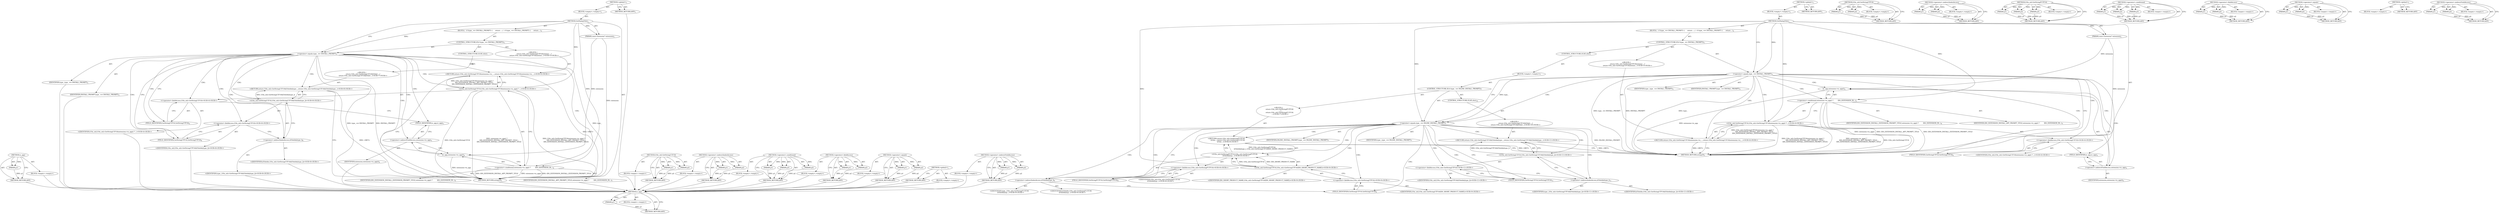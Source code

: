 digraph "&lt;operator&gt;.indirectFieldAccess" {
vulnerable_100 [label=<(METHOD,is_app)>];
vulnerable_101 [label=<(PARAM,p1)>];
vulnerable_102 [label=<(BLOCK,&lt;empty&gt;,&lt;empty&gt;)>];
vulnerable_103 [label=<(METHOD_RETURN,ANY)>];
vulnerable_6 [label=<(METHOD,&lt;global&gt;)<SUB>1</SUB>>];
vulnerable_7 [label=<(BLOCK,&lt;empty&gt;,&lt;empty&gt;)<SUB>1</SUB>>];
vulnerable_8 [label=<(METHOD,GetDialogTitle)<SUB>1</SUB>>];
vulnerable_9 [label=<(PARAM,const Extension* extension)<SUB>2</SUB>>];
vulnerable_10 [label=<(BLOCK,{
  if (type_ == INSTALL_PROMPT) {
     return ...,{
  if (type_ == INSTALL_PROMPT) {
     return ...)<SUB>2</SUB>>];
vulnerable_11 [label=<(CONTROL_STRUCTURE,IF,if (type_ == INSTALL_PROMPT))<SUB>3</SUB>>];
vulnerable_12 [label=<(&lt;operator&gt;.equals,type_ == INSTALL_PROMPT)<SUB>3</SUB>>];
vulnerable_13 [label=<(IDENTIFIER,type_,type_ == INSTALL_PROMPT)<SUB>3</SUB>>];
vulnerable_14 [label=<(IDENTIFIER,INSTALL_PROMPT,type_ == INSTALL_PROMPT)<SUB>3</SUB>>];
vulnerable_15 [label="<(BLOCK,{
     return l10n_util::GetStringUTF16(extensi...,{
     return l10n_util::GetStringUTF16(extensi...)<SUB>3</SUB>>"];
vulnerable_16 [label="<(RETURN,return l10n_util::GetStringUTF16(extension-&gt;is_...,return l10n_util::GetStringUTF16(extension-&gt;is_...)<SUB>4</SUB>>"];
vulnerable_17 [label="<(l10n_util.GetStringUTF16,l10n_util::GetStringUTF16(extension-&gt;is_app() ?...)<SUB>4</SUB>>"];
vulnerable_18 [label="<(&lt;operator&gt;.fieldAccess,l10n_util::GetStringUTF16)<SUB>4</SUB>>"];
vulnerable_19 [label="<(IDENTIFIER,l10n_util,l10n_util::GetStringUTF16(extension-&gt;is_app() ?...)<SUB>4</SUB>>"];
vulnerable_20 [label=<(FIELD_IDENTIFIER,GetStringUTF16,GetStringUTF16)<SUB>4</SUB>>];
vulnerable_21 [label=<(&lt;operator&gt;.conditional,extension-&gt;is_app() ?
         IDS_EXTENSION_IN...)<SUB>4</SUB>>];
vulnerable_22 [label=<(is_app,extension-&gt;is_app())<SUB>4</SUB>>];
vulnerable_23 [label=<(&lt;operator&gt;.indirectFieldAccess,extension-&gt;is_app)<SUB>4</SUB>>];
vulnerable_24 [label=<(IDENTIFIER,extension,extension-&gt;is_app())<SUB>4</SUB>>];
vulnerable_25 [label=<(FIELD_IDENTIFIER,is_app,is_app)<SUB>4</SUB>>];
vulnerable_26 [label=<(IDENTIFIER,IDS_EXTENSION_INSTALL_APP_PROMPT_TITLE,extension-&gt;is_app() ?
         IDS_EXTENSION_IN...)<SUB>5</SUB>>];
vulnerable_27 [label=<(IDENTIFIER,IDS_EXTENSION_INSTALL_EXTENSION_PROMPT_TITLE,extension-&gt;is_app() ?
         IDS_EXTENSION_IN...)<SUB>6</SUB>>];
vulnerable_28 [label=<(CONTROL_STRUCTURE,ELSE,else)<SUB>7</SUB>>];
vulnerable_29 [label=<(BLOCK,&lt;empty&gt;,&lt;empty&gt;)<SUB>7</SUB>>];
vulnerable_30 [label=<(CONTROL_STRUCTURE,IF,if (type_ == INLINE_INSTALL_PROMPT))<SUB>7</SUB>>];
vulnerable_31 [label=<(&lt;operator&gt;.equals,type_ == INLINE_INSTALL_PROMPT)<SUB>7</SUB>>];
vulnerable_32 [label=<(IDENTIFIER,type_,type_ == INLINE_INSTALL_PROMPT)<SUB>7</SUB>>];
vulnerable_33 [label=<(IDENTIFIER,INLINE_INSTALL_PROMPT,type_ == INLINE_INSTALL_PROMPT)<SUB>7</SUB>>];
vulnerable_34 [label="<(BLOCK,{
    return l10n_util::GetStringFUTF16(
      ...,{
    return l10n_util::GetStringFUTF16(
      ...)<SUB>7</SUB>>"];
vulnerable_35 [label="<(RETURN,return l10n_util::GetStringFUTF16(
      kTitle...,return l10n_util::GetStringFUTF16(
      kTitle...)<SUB>8</SUB>>"];
vulnerable_36 [label="<(l10n_util.GetStringFUTF16,l10n_util::GetStringFUTF16(
      kTitleIds[typ...)<SUB>8</SUB>>"];
vulnerable_37 [label="<(&lt;operator&gt;.fieldAccess,l10n_util::GetStringFUTF16)<SUB>8</SUB>>"];
vulnerable_38 [label="<(IDENTIFIER,l10n_util,l10n_util::GetStringFUTF16(
      kTitleIds[typ...)<SUB>8</SUB>>"];
vulnerable_39 [label=<(FIELD_IDENTIFIER,GetStringFUTF16,GetStringFUTF16)<SUB>8</SUB>>];
vulnerable_40 [label=<(&lt;operator&gt;.indirectIndexAccess,kTitleIds[type_])<SUB>9</SUB>>];
vulnerable_41 [label="<(IDENTIFIER,kTitleIds,l10n_util::GetStringFUTF16(
      kTitleIds[typ...)<SUB>9</SUB>>"];
vulnerable_42 [label="<(IDENTIFIER,type_,l10n_util::GetStringFUTF16(
      kTitleIds[typ...)<SUB>9</SUB>>"];
vulnerable_43 [label="<(l10n_util.GetStringUTF16,l10n_util::GetStringUTF16(IDS_SHORT_PRODUCT_NAME))<SUB>9</SUB>>"];
vulnerable_44 [label="<(&lt;operator&gt;.fieldAccess,l10n_util::GetStringUTF16)<SUB>9</SUB>>"];
vulnerable_45 [label="<(IDENTIFIER,l10n_util,l10n_util::GetStringUTF16(IDS_SHORT_PRODUCT_NAME))<SUB>9</SUB>>"];
vulnerable_46 [label=<(FIELD_IDENTIFIER,GetStringUTF16,GetStringUTF16)<SUB>9</SUB>>];
vulnerable_47 [label="<(IDENTIFIER,IDS_SHORT_PRODUCT_NAME,l10n_util::GetStringUTF16(IDS_SHORT_PRODUCT_NAME))<SUB>9</SUB>>"];
vulnerable_48 [label=<(CONTROL_STRUCTURE,ELSE,else)<SUB>10</SUB>>];
vulnerable_49 [label="<(BLOCK,{
     return l10n_util::GetStringUTF16(kTitleI...,{
     return l10n_util::GetStringUTF16(kTitleI...)<SUB>10</SUB>>"];
vulnerable_50 [label="<(RETURN,return l10n_util::GetStringUTF16(kTitleIds[type...,return l10n_util::GetStringUTF16(kTitleIds[type...)<SUB>11</SUB>>"];
vulnerable_51 [label="<(l10n_util.GetStringUTF16,l10n_util::GetStringUTF16(kTitleIds[type_]))<SUB>11</SUB>>"];
vulnerable_52 [label="<(&lt;operator&gt;.fieldAccess,l10n_util::GetStringUTF16)<SUB>11</SUB>>"];
vulnerable_53 [label="<(IDENTIFIER,l10n_util,l10n_util::GetStringUTF16(kTitleIds[type_]))<SUB>11</SUB>>"];
vulnerable_54 [label=<(FIELD_IDENTIFIER,GetStringUTF16,GetStringUTF16)<SUB>11</SUB>>];
vulnerable_55 [label=<(&lt;operator&gt;.indirectIndexAccess,kTitleIds[type_])<SUB>11</SUB>>];
vulnerable_56 [label="<(IDENTIFIER,kTitleIds,l10n_util::GetStringUTF16(kTitleIds[type_]))<SUB>11</SUB>>"];
vulnerable_57 [label="<(IDENTIFIER,type_,l10n_util::GetStringUTF16(kTitleIds[type_]))<SUB>11</SUB>>"];
vulnerable_58 [label=<(METHOD_RETURN,string16)<SUB>1</SUB>>];
vulnerable_60 [label=<(METHOD_RETURN,ANY)<SUB>1</SUB>>];
vulnerable_84 [label=<(METHOD,l10n_util.GetStringUTF16)>];
vulnerable_85 [label=<(PARAM,p1)>];
vulnerable_86 [label=<(PARAM,p2)>];
vulnerable_87 [label=<(BLOCK,&lt;empty&gt;,&lt;empty&gt;)>];
vulnerable_88 [label=<(METHOD_RETURN,ANY)>];
vulnerable_115 [label=<(METHOD,&lt;operator&gt;.indirectIndexAccess)>];
vulnerable_116 [label=<(PARAM,p1)>];
vulnerable_117 [label=<(PARAM,p2)>];
vulnerable_118 [label=<(BLOCK,&lt;empty&gt;,&lt;empty&gt;)>];
vulnerable_119 [label=<(METHOD_RETURN,ANY)>];
vulnerable_109 [label=<(METHOD,l10n_util.GetStringFUTF16)>];
vulnerable_110 [label=<(PARAM,p1)>];
vulnerable_111 [label=<(PARAM,p2)>];
vulnerable_112 [label=<(PARAM,p3)>];
vulnerable_113 [label=<(BLOCK,&lt;empty&gt;,&lt;empty&gt;)>];
vulnerable_114 [label=<(METHOD_RETURN,ANY)>];
vulnerable_94 [label=<(METHOD,&lt;operator&gt;.conditional)>];
vulnerable_95 [label=<(PARAM,p1)>];
vulnerable_96 [label=<(PARAM,p2)>];
vulnerable_97 [label=<(PARAM,p3)>];
vulnerable_98 [label=<(BLOCK,&lt;empty&gt;,&lt;empty&gt;)>];
vulnerable_99 [label=<(METHOD_RETURN,ANY)>];
vulnerable_89 [label=<(METHOD,&lt;operator&gt;.fieldAccess)>];
vulnerable_90 [label=<(PARAM,p1)>];
vulnerable_91 [label=<(PARAM,p2)>];
vulnerable_92 [label=<(BLOCK,&lt;empty&gt;,&lt;empty&gt;)>];
vulnerable_93 [label=<(METHOD_RETURN,ANY)>];
vulnerable_79 [label=<(METHOD,&lt;operator&gt;.equals)>];
vulnerable_80 [label=<(PARAM,p1)>];
vulnerable_81 [label=<(PARAM,p2)>];
vulnerable_82 [label=<(BLOCK,&lt;empty&gt;,&lt;empty&gt;)>];
vulnerable_83 [label=<(METHOD_RETURN,ANY)>];
vulnerable_73 [label=<(METHOD,&lt;global&gt;)<SUB>1</SUB>>];
vulnerable_74 [label=<(BLOCK,&lt;empty&gt;,&lt;empty&gt;)>];
vulnerable_75 [label=<(METHOD_RETURN,ANY)>];
vulnerable_104 [label=<(METHOD,&lt;operator&gt;.indirectFieldAccess)>];
vulnerable_105 [label=<(PARAM,p1)>];
vulnerable_106 [label=<(PARAM,p2)>];
vulnerable_107 [label=<(BLOCK,&lt;empty&gt;,&lt;empty&gt;)>];
vulnerable_108 [label=<(METHOD_RETURN,ANY)>];
fixed_78 [label=<(METHOD,is_app)>];
fixed_79 [label=<(PARAM,p1)>];
fixed_80 [label=<(BLOCK,&lt;empty&gt;,&lt;empty&gt;)>];
fixed_81 [label=<(METHOD_RETURN,ANY)>];
fixed_6 [label=<(METHOD,&lt;global&gt;)<SUB>1</SUB>>];
fixed_7 [label=<(BLOCK,&lt;empty&gt;,&lt;empty&gt;)<SUB>1</SUB>>];
fixed_8 [label=<(METHOD,GetDialogTitle)<SUB>1</SUB>>];
fixed_9 [label=<(PARAM,const Extension* extension)<SUB>2</SUB>>];
fixed_10 [label=<(BLOCK,{
  if (type_ == INSTALL_PROMPT) {
     return ...,{
  if (type_ == INSTALL_PROMPT) {
     return ...)<SUB>2</SUB>>];
fixed_11 [label=<(CONTROL_STRUCTURE,IF,if (type_ == INSTALL_PROMPT))<SUB>3</SUB>>];
fixed_12 [label=<(&lt;operator&gt;.equals,type_ == INSTALL_PROMPT)<SUB>3</SUB>>];
fixed_13 [label=<(IDENTIFIER,type_,type_ == INSTALL_PROMPT)<SUB>3</SUB>>];
fixed_14 [label=<(IDENTIFIER,INSTALL_PROMPT,type_ == INSTALL_PROMPT)<SUB>3</SUB>>];
fixed_15 [label="<(BLOCK,{
     return l10n_util::GetStringUTF16(extensi...,{
     return l10n_util::GetStringUTF16(extensi...)<SUB>3</SUB>>"];
fixed_16 [label="<(RETURN,return l10n_util::GetStringUTF16(extension-&gt;is_...,return l10n_util::GetStringUTF16(extension-&gt;is_...)<SUB>4</SUB>>"];
fixed_17 [label="<(l10n_util.GetStringUTF16,l10n_util::GetStringUTF16(extension-&gt;is_app() ?...)<SUB>4</SUB>>"];
fixed_18 [label="<(&lt;operator&gt;.fieldAccess,l10n_util::GetStringUTF16)<SUB>4</SUB>>"];
fixed_19 [label="<(IDENTIFIER,l10n_util,l10n_util::GetStringUTF16(extension-&gt;is_app() ?...)<SUB>4</SUB>>"];
fixed_20 [label=<(FIELD_IDENTIFIER,GetStringUTF16,GetStringUTF16)<SUB>4</SUB>>];
fixed_21 [label=<(&lt;operator&gt;.conditional,extension-&gt;is_app() ?
         IDS_EXTENSION_IN...)<SUB>4</SUB>>];
fixed_22 [label=<(is_app,extension-&gt;is_app())<SUB>4</SUB>>];
fixed_23 [label=<(&lt;operator&gt;.indirectFieldAccess,extension-&gt;is_app)<SUB>4</SUB>>];
fixed_24 [label=<(IDENTIFIER,extension,extension-&gt;is_app())<SUB>4</SUB>>];
fixed_25 [label=<(FIELD_IDENTIFIER,is_app,is_app)<SUB>4</SUB>>];
fixed_26 [label=<(IDENTIFIER,IDS_EXTENSION_INSTALL_APP_PROMPT_TITLE,extension-&gt;is_app() ?
         IDS_EXTENSION_IN...)<SUB>5</SUB>>];
fixed_27 [label=<(IDENTIFIER,IDS_EXTENSION_INSTALL_EXTENSION_PROMPT_TITLE,extension-&gt;is_app() ?
         IDS_EXTENSION_IN...)<SUB>6</SUB>>];
fixed_28 [label=<(CONTROL_STRUCTURE,ELSE,else)<SUB>7</SUB>>];
fixed_29 [label="<(BLOCK,{
     return l10n_util::GetStringUTF16(kTitleI...,{
     return l10n_util::GetStringUTF16(kTitleI...)<SUB>7</SUB>>"];
fixed_30 [label="<(RETURN,return l10n_util::GetStringUTF16(kTitleIds[type...,return l10n_util::GetStringUTF16(kTitleIds[type...)<SUB>8</SUB>>"];
fixed_31 [label="<(l10n_util.GetStringUTF16,l10n_util::GetStringUTF16(kTitleIds[type_]))<SUB>8</SUB>>"];
fixed_32 [label="<(&lt;operator&gt;.fieldAccess,l10n_util::GetStringUTF16)<SUB>8</SUB>>"];
fixed_33 [label="<(IDENTIFIER,l10n_util,l10n_util::GetStringUTF16(kTitleIds[type_]))<SUB>8</SUB>>"];
fixed_34 [label=<(FIELD_IDENTIFIER,GetStringUTF16,GetStringUTF16)<SUB>8</SUB>>];
fixed_35 [label=<(&lt;operator&gt;.indirectIndexAccess,kTitleIds[type_])<SUB>8</SUB>>];
fixed_36 [label="<(IDENTIFIER,kTitleIds,l10n_util::GetStringUTF16(kTitleIds[type_]))<SUB>8</SUB>>"];
fixed_37 [label="<(IDENTIFIER,type_,l10n_util::GetStringUTF16(kTitleIds[type_]))<SUB>8</SUB>>"];
fixed_38 [label=<(METHOD_RETURN,string16)<SUB>1</SUB>>];
fixed_40 [label=<(METHOD_RETURN,ANY)<SUB>1</SUB>>];
fixed_62 [label=<(METHOD,l10n_util.GetStringUTF16)>];
fixed_63 [label=<(PARAM,p1)>];
fixed_64 [label=<(PARAM,p2)>];
fixed_65 [label=<(BLOCK,&lt;empty&gt;,&lt;empty&gt;)>];
fixed_66 [label=<(METHOD_RETURN,ANY)>];
fixed_87 [label=<(METHOD,&lt;operator&gt;.indirectIndexAccess)>];
fixed_88 [label=<(PARAM,p1)>];
fixed_89 [label=<(PARAM,p2)>];
fixed_90 [label=<(BLOCK,&lt;empty&gt;,&lt;empty&gt;)>];
fixed_91 [label=<(METHOD_RETURN,ANY)>];
fixed_72 [label=<(METHOD,&lt;operator&gt;.conditional)>];
fixed_73 [label=<(PARAM,p1)>];
fixed_74 [label=<(PARAM,p2)>];
fixed_75 [label=<(PARAM,p3)>];
fixed_76 [label=<(BLOCK,&lt;empty&gt;,&lt;empty&gt;)>];
fixed_77 [label=<(METHOD_RETURN,ANY)>];
fixed_67 [label=<(METHOD,&lt;operator&gt;.fieldAccess)>];
fixed_68 [label=<(PARAM,p1)>];
fixed_69 [label=<(PARAM,p2)>];
fixed_70 [label=<(BLOCK,&lt;empty&gt;,&lt;empty&gt;)>];
fixed_71 [label=<(METHOD_RETURN,ANY)>];
fixed_57 [label=<(METHOD,&lt;operator&gt;.equals)>];
fixed_58 [label=<(PARAM,p1)>];
fixed_59 [label=<(PARAM,p2)>];
fixed_60 [label=<(BLOCK,&lt;empty&gt;,&lt;empty&gt;)>];
fixed_61 [label=<(METHOD_RETURN,ANY)>];
fixed_51 [label=<(METHOD,&lt;global&gt;)<SUB>1</SUB>>];
fixed_52 [label=<(BLOCK,&lt;empty&gt;,&lt;empty&gt;)>];
fixed_53 [label=<(METHOD_RETURN,ANY)>];
fixed_82 [label=<(METHOD,&lt;operator&gt;.indirectFieldAccess)>];
fixed_83 [label=<(PARAM,p1)>];
fixed_84 [label=<(PARAM,p2)>];
fixed_85 [label=<(BLOCK,&lt;empty&gt;,&lt;empty&gt;)>];
fixed_86 [label=<(METHOD_RETURN,ANY)>];
vulnerable_100 -> vulnerable_101  [key=0, label="AST: "];
vulnerable_100 -> vulnerable_101  [key=1, label="DDG: "];
vulnerable_100 -> vulnerable_102  [key=0, label="AST: "];
vulnerable_100 -> vulnerable_103  [key=0, label="AST: "];
vulnerable_100 -> vulnerable_103  [key=1, label="CFG: "];
vulnerable_101 -> vulnerable_103  [key=0, label="DDG: p1"];
vulnerable_6 -> vulnerable_7  [key=0, label="AST: "];
vulnerable_6 -> vulnerable_60  [key=0, label="AST: "];
vulnerable_6 -> vulnerable_60  [key=1, label="CFG: "];
vulnerable_7 -> vulnerable_8  [key=0, label="AST: "];
vulnerable_8 -> vulnerable_9  [key=0, label="AST: "];
vulnerable_8 -> vulnerable_9  [key=1, label="DDG: "];
vulnerable_8 -> vulnerable_10  [key=0, label="AST: "];
vulnerable_8 -> vulnerable_58  [key=0, label="AST: "];
vulnerable_8 -> vulnerable_12  [key=0, label="CFG: "];
vulnerable_8 -> vulnerable_12  [key=1, label="DDG: "];
vulnerable_8 -> vulnerable_17  [key=0, label="DDG: "];
vulnerable_8 -> vulnerable_21  [key=0, label="DDG: "];
vulnerable_8 -> vulnerable_31  [key=0, label="DDG: "];
vulnerable_8 -> vulnerable_43  [key=0, label="DDG: "];
vulnerable_9 -> vulnerable_58  [key=0, label="DDG: extension"];
vulnerable_9 -> vulnerable_22  [key=0, label="DDG: extension"];
vulnerable_10 -> vulnerable_11  [key=0, label="AST: "];
vulnerable_11 -> vulnerable_12  [key=0, label="AST: "];
vulnerable_11 -> vulnerable_15  [key=0, label="AST: "];
vulnerable_11 -> vulnerable_28  [key=0, label="AST: "];
vulnerable_12 -> vulnerable_13  [key=0, label="AST: "];
vulnerable_12 -> vulnerable_14  [key=0, label="AST: "];
vulnerable_12 -> vulnerable_20  [key=0, label="CFG: "];
vulnerable_12 -> vulnerable_20  [key=1, label="CDG: "];
vulnerable_12 -> vulnerable_31  [key=0, label="CFG: "];
vulnerable_12 -> vulnerable_31  [key=1, label="DDG: type_"];
vulnerable_12 -> vulnerable_31  [key=2, label="CDG: "];
vulnerable_12 -> vulnerable_58  [key=0, label="DDG: type_"];
vulnerable_12 -> vulnerable_58  [key=1, label="DDG: type_ == INSTALL_PROMPT"];
vulnerable_12 -> vulnerable_58  [key=2, label="DDG: INSTALL_PROMPT"];
vulnerable_12 -> vulnerable_16  [key=0, label="CDG: "];
vulnerable_12 -> vulnerable_17  [key=0, label="CDG: "];
vulnerable_12 -> vulnerable_21  [key=0, label="CDG: "];
vulnerable_12 -> vulnerable_23  [key=0, label="CDG: "];
vulnerable_12 -> vulnerable_25  [key=0, label="CDG: "];
vulnerable_12 -> vulnerable_22  [key=0, label="CDG: "];
vulnerable_12 -> vulnerable_18  [key=0, label="CDG: "];
vulnerable_15 -> vulnerable_16  [key=0, label="AST: "];
vulnerable_16 -> vulnerable_17  [key=0, label="AST: "];
vulnerable_16 -> vulnerable_58  [key=0, label="CFG: "];
vulnerable_16 -> vulnerable_58  [key=1, label="DDG: &lt;RET&gt;"];
vulnerable_17 -> vulnerable_18  [key=0, label="AST: "];
vulnerable_17 -> vulnerable_21  [key=0, label="AST: "];
vulnerable_17 -> vulnerable_16  [key=0, label="CFG: "];
vulnerable_17 -> vulnerable_16  [key=1, label="DDG: l10n_util::GetStringUTF16(extension-&gt;is_app() ?
         IDS_EXTENSION_INSTALL_APP_PROMPT_TITLE :
         IDS_EXTENSION_INSTALL_EXTENSION_PROMPT_TITLE)"];
vulnerable_17 -> vulnerable_58  [key=0, label="DDG: l10n_util::GetStringUTF16"];
vulnerable_17 -> vulnerable_58  [key=1, label="DDG: extension-&gt;is_app() ?
         IDS_EXTENSION_INSTALL_APP_PROMPT_TITLE :
         IDS_EXTENSION_INSTALL_EXTENSION_PROMPT_TITLE"];
vulnerable_17 -> vulnerable_58  [key=2, label="DDG: l10n_util::GetStringUTF16(extension-&gt;is_app() ?
         IDS_EXTENSION_INSTALL_APP_PROMPT_TITLE :
         IDS_EXTENSION_INSTALL_EXTENSION_PROMPT_TITLE)"];
vulnerable_18 -> vulnerable_19  [key=0, label="AST: "];
vulnerable_18 -> vulnerable_20  [key=0, label="AST: "];
vulnerable_18 -> vulnerable_25  [key=0, label="CFG: "];
vulnerable_20 -> vulnerable_18  [key=0, label="CFG: "];
vulnerable_21 -> vulnerable_22  [key=0, label="AST: "];
vulnerable_21 -> vulnerable_26  [key=0, label="AST: "];
vulnerable_21 -> vulnerable_27  [key=0, label="AST: "];
vulnerable_21 -> vulnerable_17  [key=0, label="CFG: "];
vulnerable_21 -> vulnerable_58  [key=0, label="DDG: extension-&gt;is_app()"];
vulnerable_21 -> vulnerable_58  [key=1, label="DDG: IDS_EXTENSION_INSTALL_EXTENSION_PROMPT_TITLE"];
vulnerable_21 -> vulnerable_58  [key=2, label="DDG: IDS_EXTENSION_INSTALL_APP_PROMPT_TITLE"];
vulnerable_22 -> vulnerable_23  [key=0, label="AST: "];
vulnerable_22 -> vulnerable_21  [key=0, label="CFG: "];
vulnerable_22 -> vulnerable_58  [key=0, label="DDG: extension-&gt;is_app"];
vulnerable_23 -> vulnerable_24  [key=0, label="AST: "];
vulnerable_23 -> vulnerable_25  [key=0, label="AST: "];
vulnerable_23 -> vulnerable_22  [key=0, label="CFG: "];
vulnerable_25 -> vulnerable_23  [key=0, label="CFG: "];
vulnerable_28 -> vulnerable_29  [key=0, label="AST: "];
vulnerable_29 -> vulnerable_30  [key=0, label="AST: "];
vulnerable_30 -> vulnerable_31  [key=0, label="AST: "];
vulnerable_30 -> vulnerable_34  [key=0, label="AST: "];
vulnerable_30 -> vulnerable_48  [key=0, label="AST: "];
vulnerable_31 -> vulnerable_32  [key=0, label="AST: "];
vulnerable_31 -> vulnerable_33  [key=0, label="AST: "];
vulnerable_31 -> vulnerable_39  [key=0, label="CFG: "];
vulnerable_31 -> vulnerable_39  [key=1, label="CDG: "];
vulnerable_31 -> vulnerable_54  [key=0, label="CFG: "];
vulnerable_31 -> vulnerable_54  [key=1, label="CDG: "];
vulnerable_31 -> vulnerable_58  [key=0, label="DDG: INLINE_INSTALL_PROMPT"];
vulnerable_31 -> vulnerable_51  [key=0, label="CDG: "];
vulnerable_31 -> vulnerable_36  [key=0, label="CDG: "];
vulnerable_31 -> vulnerable_52  [key=0, label="CDG: "];
vulnerable_31 -> vulnerable_37  [key=0, label="CDG: "];
vulnerable_31 -> vulnerable_46  [key=0, label="CDG: "];
vulnerable_31 -> vulnerable_40  [key=0, label="CDG: "];
vulnerable_31 -> vulnerable_50  [key=0, label="CDG: "];
vulnerable_31 -> vulnerable_44  [key=0, label="CDG: "];
vulnerable_31 -> vulnerable_35  [key=0, label="CDG: "];
vulnerable_31 -> vulnerable_55  [key=0, label="CDG: "];
vulnerable_31 -> vulnerable_43  [key=0, label="CDG: "];
vulnerable_34 -> vulnerable_35  [key=0, label="AST: "];
vulnerable_35 -> vulnerable_36  [key=0, label="AST: "];
vulnerable_35 -> vulnerable_58  [key=0, label="CFG: "];
vulnerable_35 -> vulnerable_58  [key=1, label="DDG: &lt;RET&gt;"];
vulnerable_36 -> vulnerable_37  [key=0, label="AST: "];
vulnerable_36 -> vulnerable_40  [key=0, label="AST: "];
vulnerable_36 -> vulnerable_43  [key=0, label="AST: "];
vulnerable_36 -> vulnerable_35  [key=0, label="CFG: "];
vulnerable_36 -> vulnerable_35  [key=1, label="DDG: l10n_util::GetStringFUTF16(
      kTitleIds[type_], l10n_util::GetStringUTF16(IDS_SHORT_PRODUCT_NAME))"];
vulnerable_37 -> vulnerable_38  [key=0, label="AST: "];
vulnerable_37 -> vulnerable_39  [key=0, label="AST: "];
vulnerable_37 -> vulnerable_40  [key=0, label="CFG: "];
vulnerable_39 -> vulnerable_37  [key=0, label="CFG: "];
vulnerable_40 -> vulnerable_41  [key=0, label="AST: "];
vulnerable_40 -> vulnerable_42  [key=0, label="AST: "];
vulnerable_40 -> vulnerable_46  [key=0, label="CFG: "];
vulnerable_43 -> vulnerable_44  [key=0, label="AST: "];
vulnerable_43 -> vulnerable_47  [key=0, label="AST: "];
vulnerable_43 -> vulnerable_36  [key=0, label="CFG: "];
vulnerable_43 -> vulnerable_36  [key=1, label="DDG: l10n_util::GetStringUTF16"];
vulnerable_43 -> vulnerable_36  [key=2, label="DDG: IDS_SHORT_PRODUCT_NAME"];
vulnerable_44 -> vulnerable_45  [key=0, label="AST: "];
vulnerable_44 -> vulnerable_46  [key=0, label="AST: "];
vulnerable_44 -> vulnerable_43  [key=0, label="CFG: "];
vulnerable_46 -> vulnerable_44  [key=0, label="CFG: "];
vulnerable_48 -> vulnerable_49  [key=0, label="AST: "];
vulnerable_49 -> vulnerable_50  [key=0, label="AST: "];
vulnerable_50 -> vulnerable_51  [key=0, label="AST: "];
vulnerable_50 -> vulnerable_58  [key=0, label="CFG: "];
vulnerable_50 -> vulnerable_58  [key=1, label="DDG: &lt;RET&gt;"];
vulnerable_51 -> vulnerable_52  [key=0, label="AST: "];
vulnerable_51 -> vulnerable_55  [key=0, label="AST: "];
vulnerable_51 -> vulnerable_50  [key=0, label="CFG: "];
vulnerable_51 -> vulnerable_50  [key=1, label="DDG: l10n_util::GetStringUTF16(kTitleIds[type_])"];
vulnerable_52 -> vulnerable_53  [key=0, label="AST: "];
vulnerable_52 -> vulnerable_54  [key=0, label="AST: "];
vulnerable_52 -> vulnerable_55  [key=0, label="CFG: "];
vulnerable_54 -> vulnerable_52  [key=0, label="CFG: "];
vulnerable_55 -> vulnerable_56  [key=0, label="AST: "];
vulnerable_55 -> vulnerable_57  [key=0, label="AST: "];
vulnerable_55 -> vulnerable_51  [key=0, label="CFG: "];
vulnerable_84 -> vulnerable_85  [key=0, label="AST: "];
vulnerable_84 -> vulnerable_85  [key=1, label="DDG: "];
vulnerable_84 -> vulnerable_87  [key=0, label="AST: "];
vulnerable_84 -> vulnerable_86  [key=0, label="AST: "];
vulnerable_84 -> vulnerable_86  [key=1, label="DDG: "];
vulnerable_84 -> vulnerable_88  [key=0, label="AST: "];
vulnerable_84 -> vulnerable_88  [key=1, label="CFG: "];
vulnerable_85 -> vulnerable_88  [key=0, label="DDG: p1"];
vulnerable_86 -> vulnerable_88  [key=0, label="DDG: p2"];
vulnerable_115 -> vulnerable_116  [key=0, label="AST: "];
vulnerable_115 -> vulnerable_116  [key=1, label="DDG: "];
vulnerable_115 -> vulnerable_118  [key=0, label="AST: "];
vulnerable_115 -> vulnerable_117  [key=0, label="AST: "];
vulnerable_115 -> vulnerable_117  [key=1, label="DDG: "];
vulnerable_115 -> vulnerable_119  [key=0, label="AST: "];
vulnerable_115 -> vulnerable_119  [key=1, label="CFG: "];
vulnerable_116 -> vulnerable_119  [key=0, label="DDG: p1"];
vulnerable_117 -> vulnerable_119  [key=0, label="DDG: p2"];
vulnerable_109 -> vulnerable_110  [key=0, label="AST: "];
vulnerable_109 -> vulnerable_110  [key=1, label="DDG: "];
vulnerable_109 -> vulnerable_113  [key=0, label="AST: "];
vulnerable_109 -> vulnerable_111  [key=0, label="AST: "];
vulnerable_109 -> vulnerable_111  [key=1, label="DDG: "];
vulnerable_109 -> vulnerable_114  [key=0, label="AST: "];
vulnerable_109 -> vulnerable_114  [key=1, label="CFG: "];
vulnerable_109 -> vulnerable_112  [key=0, label="AST: "];
vulnerable_109 -> vulnerable_112  [key=1, label="DDG: "];
vulnerable_110 -> vulnerable_114  [key=0, label="DDG: p1"];
vulnerable_111 -> vulnerable_114  [key=0, label="DDG: p2"];
vulnerable_112 -> vulnerable_114  [key=0, label="DDG: p3"];
vulnerable_94 -> vulnerable_95  [key=0, label="AST: "];
vulnerable_94 -> vulnerable_95  [key=1, label="DDG: "];
vulnerable_94 -> vulnerable_98  [key=0, label="AST: "];
vulnerable_94 -> vulnerable_96  [key=0, label="AST: "];
vulnerable_94 -> vulnerable_96  [key=1, label="DDG: "];
vulnerable_94 -> vulnerable_99  [key=0, label="AST: "];
vulnerable_94 -> vulnerable_99  [key=1, label="CFG: "];
vulnerable_94 -> vulnerable_97  [key=0, label="AST: "];
vulnerable_94 -> vulnerable_97  [key=1, label="DDG: "];
vulnerable_95 -> vulnerable_99  [key=0, label="DDG: p1"];
vulnerable_96 -> vulnerable_99  [key=0, label="DDG: p2"];
vulnerable_97 -> vulnerable_99  [key=0, label="DDG: p3"];
vulnerable_89 -> vulnerable_90  [key=0, label="AST: "];
vulnerable_89 -> vulnerable_90  [key=1, label="DDG: "];
vulnerable_89 -> vulnerable_92  [key=0, label="AST: "];
vulnerable_89 -> vulnerable_91  [key=0, label="AST: "];
vulnerable_89 -> vulnerable_91  [key=1, label="DDG: "];
vulnerable_89 -> vulnerable_93  [key=0, label="AST: "];
vulnerable_89 -> vulnerable_93  [key=1, label="CFG: "];
vulnerable_90 -> vulnerable_93  [key=0, label="DDG: p1"];
vulnerable_91 -> vulnerable_93  [key=0, label="DDG: p2"];
vulnerable_79 -> vulnerable_80  [key=0, label="AST: "];
vulnerable_79 -> vulnerable_80  [key=1, label="DDG: "];
vulnerable_79 -> vulnerable_82  [key=0, label="AST: "];
vulnerable_79 -> vulnerable_81  [key=0, label="AST: "];
vulnerable_79 -> vulnerable_81  [key=1, label="DDG: "];
vulnerable_79 -> vulnerable_83  [key=0, label="AST: "];
vulnerable_79 -> vulnerable_83  [key=1, label="CFG: "];
vulnerable_80 -> vulnerable_83  [key=0, label="DDG: p1"];
vulnerable_81 -> vulnerable_83  [key=0, label="DDG: p2"];
vulnerable_73 -> vulnerable_74  [key=0, label="AST: "];
vulnerable_73 -> vulnerable_75  [key=0, label="AST: "];
vulnerable_73 -> vulnerable_75  [key=1, label="CFG: "];
vulnerable_104 -> vulnerable_105  [key=0, label="AST: "];
vulnerable_104 -> vulnerable_105  [key=1, label="DDG: "];
vulnerable_104 -> vulnerable_107  [key=0, label="AST: "];
vulnerable_104 -> vulnerable_106  [key=0, label="AST: "];
vulnerable_104 -> vulnerable_106  [key=1, label="DDG: "];
vulnerable_104 -> vulnerable_108  [key=0, label="AST: "];
vulnerable_104 -> vulnerable_108  [key=1, label="CFG: "];
vulnerable_105 -> vulnerable_108  [key=0, label="DDG: p1"];
vulnerable_106 -> vulnerable_108  [key=0, label="DDG: p2"];
fixed_78 -> fixed_79  [key=0, label="AST: "];
fixed_78 -> fixed_79  [key=1, label="DDG: "];
fixed_78 -> fixed_80  [key=0, label="AST: "];
fixed_78 -> fixed_81  [key=0, label="AST: "];
fixed_78 -> fixed_81  [key=1, label="CFG: "];
fixed_79 -> fixed_81  [key=0, label="DDG: p1"];
fixed_80 -> vulnerable_100  [key=0];
fixed_81 -> vulnerable_100  [key=0];
fixed_6 -> fixed_7  [key=0, label="AST: "];
fixed_6 -> fixed_40  [key=0, label="AST: "];
fixed_6 -> fixed_40  [key=1, label="CFG: "];
fixed_7 -> fixed_8  [key=0, label="AST: "];
fixed_8 -> fixed_9  [key=0, label="AST: "];
fixed_8 -> fixed_9  [key=1, label="DDG: "];
fixed_8 -> fixed_10  [key=0, label="AST: "];
fixed_8 -> fixed_38  [key=0, label="AST: "];
fixed_8 -> fixed_12  [key=0, label="CFG: "];
fixed_8 -> fixed_12  [key=1, label="DDG: "];
fixed_8 -> fixed_17  [key=0, label="DDG: "];
fixed_8 -> fixed_21  [key=0, label="DDG: "];
fixed_9 -> fixed_38  [key=0, label="DDG: extension"];
fixed_9 -> fixed_22  [key=0, label="DDG: extension"];
fixed_10 -> fixed_11  [key=0, label="AST: "];
fixed_11 -> fixed_12  [key=0, label="AST: "];
fixed_11 -> fixed_15  [key=0, label="AST: "];
fixed_11 -> fixed_28  [key=0, label="AST: "];
fixed_12 -> fixed_13  [key=0, label="AST: "];
fixed_12 -> fixed_14  [key=0, label="AST: "];
fixed_12 -> fixed_20  [key=0, label="CFG: "];
fixed_12 -> fixed_20  [key=1, label="CDG: "];
fixed_12 -> fixed_34  [key=0, label="CFG: "];
fixed_12 -> fixed_34  [key=1, label="CDG: "];
fixed_12 -> fixed_38  [key=0, label="DDG: type_"];
fixed_12 -> fixed_38  [key=1, label="DDG: type_ == INSTALL_PROMPT"];
fixed_12 -> fixed_38  [key=2, label="DDG: INSTALL_PROMPT"];
fixed_12 -> fixed_16  [key=0, label="CDG: "];
fixed_12 -> fixed_17  [key=0, label="CDG: "];
fixed_12 -> fixed_30  [key=0, label="CDG: "];
fixed_12 -> fixed_21  [key=0, label="CDG: "];
fixed_12 -> fixed_32  [key=0, label="CDG: "];
fixed_12 -> fixed_18  [key=0, label="CDG: "];
fixed_12 -> fixed_23  [key=0, label="CDG: "];
fixed_12 -> fixed_35  [key=0, label="CDG: "];
fixed_12 -> fixed_25  [key=0, label="CDG: "];
fixed_12 -> fixed_22  [key=0, label="CDG: "];
fixed_12 -> fixed_31  [key=0, label="CDG: "];
fixed_13 -> vulnerable_100  [key=0];
fixed_14 -> vulnerable_100  [key=0];
fixed_15 -> fixed_16  [key=0, label="AST: "];
fixed_16 -> fixed_17  [key=0, label="AST: "];
fixed_16 -> fixed_38  [key=0, label="CFG: "];
fixed_16 -> fixed_38  [key=1, label="DDG: &lt;RET&gt;"];
fixed_17 -> fixed_18  [key=0, label="AST: "];
fixed_17 -> fixed_21  [key=0, label="AST: "];
fixed_17 -> fixed_16  [key=0, label="CFG: "];
fixed_17 -> fixed_16  [key=1, label="DDG: l10n_util::GetStringUTF16(extension-&gt;is_app() ?
         IDS_EXTENSION_INSTALL_APP_PROMPT_TITLE :
         IDS_EXTENSION_INSTALL_EXTENSION_PROMPT_TITLE)"];
fixed_17 -> fixed_38  [key=0, label="DDG: l10n_util::GetStringUTF16"];
fixed_17 -> fixed_38  [key=1, label="DDG: extension-&gt;is_app() ?
         IDS_EXTENSION_INSTALL_APP_PROMPT_TITLE :
         IDS_EXTENSION_INSTALL_EXTENSION_PROMPT_TITLE"];
fixed_17 -> fixed_38  [key=2, label="DDG: l10n_util::GetStringUTF16(extension-&gt;is_app() ?
         IDS_EXTENSION_INSTALL_APP_PROMPT_TITLE :
         IDS_EXTENSION_INSTALL_EXTENSION_PROMPT_TITLE)"];
fixed_18 -> fixed_19  [key=0, label="AST: "];
fixed_18 -> fixed_20  [key=0, label="AST: "];
fixed_18 -> fixed_25  [key=0, label="CFG: "];
fixed_19 -> vulnerable_100  [key=0];
fixed_20 -> fixed_18  [key=0, label="CFG: "];
fixed_21 -> fixed_22  [key=0, label="AST: "];
fixed_21 -> fixed_26  [key=0, label="AST: "];
fixed_21 -> fixed_27  [key=0, label="AST: "];
fixed_21 -> fixed_17  [key=0, label="CFG: "];
fixed_21 -> fixed_38  [key=0, label="DDG: extension-&gt;is_app()"];
fixed_21 -> fixed_38  [key=1, label="DDG: IDS_EXTENSION_INSTALL_EXTENSION_PROMPT_TITLE"];
fixed_21 -> fixed_38  [key=2, label="DDG: IDS_EXTENSION_INSTALL_APP_PROMPT_TITLE"];
fixed_22 -> fixed_23  [key=0, label="AST: "];
fixed_22 -> fixed_21  [key=0, label="CFG: "];
fixed_22 -> fixed_38  [key=0, label="DDG: extension-&gt;is_app"];
fixed_23 -> fixed_24  [key=0, label="AST: "];
fixed_23 -> fixed_25  [key=0, label="AST: "];
fixed_23 -> fixed_22  [key=0, label="CFG: "];
fixed_24 -> vulnerable_100  [key=0];
fixed_25 -> fixed_23  [key=0, label="CFG: "];
fixed_26 -> vulnerable_100  [key=0];
fixed_27 -> vulnerable_100  [key=0];
fixed_28 -> fixed_29  [key=0, label="AST: "];
fixed_29 -> fixed_30  [key=0, label="AST: "];
fixed_30 -> fixed_31  [key=0, label="AST: "];
fixed_30 -> fixed_38  [key=0, label="CFG: "];
fixed_30 -> fixed_38  [key=1, label="DDG: &lt;RET&gt;"];
fixed_31 -> fixed_32  [key=0, label="AST: "];
fixed_31 -> fixed_35  [key=0, label="AST: "];
fixed_31 -> fixed_30  [key=0, label="CFG: "];
fixed_31 -> fixed_30  [key=1, label="DDG: l10n_util::GetStringUTF16(kTitleIds[type_])"];
fixed_32 -> fixed_33  [key=0, label="AST: "];
fixed_32 -> fixed_34  [key=0, label="AST: "];
fixed_32 -> fixed_35  [key=0, label="CFG: "];
fixed_33 -> vulnerable_100  [key=0];
fixed_34 -> fixed_32  [key=0, label="CFG: "];
fixed_35 -> fixed_36  [key=0, label="AST: "];
fixed_35 -> fixed_37  [key=0, label="AST: "];
fixed_35 -> fixed_31  [key=0, label="CFG: "];
fixed_36 -> vulnerable_100  [key=0];
fixed_37 -> vulnerable_100  [key=0];
fixed_38 -> vulnerable_100  [key=0];
fixed_40 -> vulnerable_100  [key=0];
fixed_62 -> fixed_63  [key=0, label="AST: "];
fixed_62 -> fixed_63  [key=1, label="DDG: "];
fixed_62 -> fixed_65  [key=0, label="AST: "];
fixed_62 -> fixed_64  [key=0, label="AST: "];
fixed_62 -> fixed_64  [key=1, label="DDG: "];
fixed_62 -> fixed_66  [key=0, label="AST: "];
fixed_62 -> fixed_66  [key=1, label="CFG: "];
fixed_63 -> fixed_66  [key=0, label="DDG: p1"];
fixed_64 -> fixed_66  [key=0, label="DDG: p2"];
fixed_65 -> vulnerable_100  [key=0];
fixed_66 -> vulnerable_100  [key=0];
fixed_87 -> fixed_88  [key=0, label="AST: "];
fixed_87 -> fixed_88  [key=1, label="DDG: "];
fixed_87 -> fixed_90  [key=0, label="AST: "];
fixed_87 -> fixed_89  [key=0, label="AST: "];
fixed_87 -> fixed_89  [key=1, label="DDG: "];
fixed_87 -> fixed_91  [key=0, label="AST: "];
fixed_87 -> fixed_91  [key=1, label="CFG: "];
fixed_88 -> fixed_91  [key=0, label="DDG: p1"];
fixed_89 -> fixed_91  [key=0, label="DDG: p2"];
fixed_90 -> vulnerable_100  [key=0];
fixed_91 -> vulnerable_100  [key=0];
fixed_72 -> fixed_73  [key=0, label="AST: "];
fixed_72 -> fixed_73  [key=1, label="DDG: "];
fixed_72 -> fixed_76  [key=0, label="AST: "];
fixed_72 -> fixed_74  [key=0, label="AST: "];
fixed_72 -> fixed_74  [key=1, label="DDG: "];
fixed_72 -> fixed_77  [key=0, label="AST: "];
fixed_72 -> fixed_77  [key=1, label="CFG: "];
fixed_72 -> fixed_75  [key=0, label="AST: "];
fixed_72 -> fixed_75  [key=1, label="DDG: "];
fixed_73 -> fixed_77  [key=0, label="DDG: p1"];
fixed_74 -> fixed_77  [key=0, label="DDG: p2"];
fixed_75 -> fixed_77  [key=0, label="DDG: p3"];
fixed_76 -> vulnerable_100  [key=0];
fixed_77 -> vulnerable_100  [key=0];
fixed_67 -> fixed_68  [key=0, label="AST: "];
fixed_67 -> fixed_68  [key=1, label="DDG: "];
fixed_67 -> fixed_70  [key=0, label="AST: "];
fixed_67 -> fixed_69  [key=0, label="AST: "];
fixed_67 -> fixed_69  [key=1, label="DDG: "];
fixed_67 -> fixed_71  [key=0, label="AST: "];
fixed_67 -> fixed_71  [key=1, label="CFG: "];
fixed_68 -> fixed_71  [key=0, label="DDG: p1"];
fixed_69 -> fixed_71  [key=0, label="DDG: p2"];
fixed_70 -> vulnerable_100  [key=0];
fixed_71 -> vulnerable_100  [key=0];
fixed_57 -> fixed_58  [key=0, label="AST: "];
fixed_57 -> fixed_58  [key=1, label="DDG: "];
fixed_57 -> fixed_60  [key=0, label="AST: "];
fixed_57 -> fixed_59  [key=0, label="AST: "];
fixed_57 -> fixed_59  [key=1, label="DDG: "];
fixed_57 -> fixed_61  [key=0, label="AST: "];
fixed_57 -> fixed_61  [key=1, label="CFG: "];
fixed_58 -> fixed_61  [key=0, label="DDG: p1"];
fixed_59 -> fixed_61  [key=0, label="DDG: p2"];
fixed_60 -> vulnerable_100  [key=0];
fixed_61 -> vulnerable_100  [key=0];
fixed_51 -> fixed_52  [key=0, label="AST: "];
fixed_51 -> fixed_53  [key=0, label="AST: "];
fixed_51 -> fixed_53  [key=1, label="CFG: "];
fixed_52 -> vulnerable_100  [key=0];
fixed_53 -> vulnerable_100  [key=0];
fixed_82 -> fixed_83  [key=0, label="AST: "];
fixed_82 -> fixed_83  [key=1, label="DDG: "];
fixed_82 -> fixed_85  [key=0, label="AST: "];
fixed_82 -> fixed_84  [key=0, label="AST: "];
fixed_82 -> fixed_84  [key=1, label="DDG: "];
fixed_82 -> fixed_86  [key=0, label="AST: "];
fixed_82 -> fixed_86  [key=1, label="CFG: "];
fixed_83 -> fixed_86  [key=0, label="DDG: p1"];
fixed_84 -> fixed_86  [key=0, label="DDG: p2"];
fixed_85 -> vulnerable_100  [key=0];
fixed_86 -> vulnerable_100  [key=0];
}

